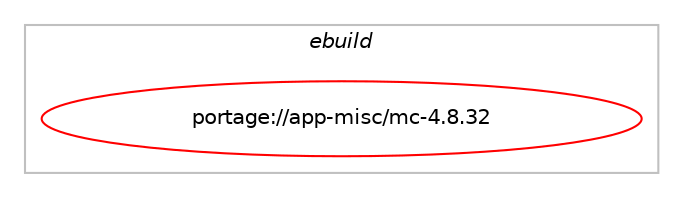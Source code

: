 digraph prolog {

# *************
# Graph options
# *************

newrank=true;
concentrate=true;
compound=true;
graph [rankdir=LR,fontname=Helvetica,fontsize=10,ranksep=1.5];#, ranksep=2.5, nodesep=0.2];
edge  [arrowhead=vee];
node  [fontname=Helvetica,fontsize=10];

# **********
# The ebuild
# **********

subgraph cluster_leftcol {
color=gray;
label=<<i>ebuild</i>>;
id [label="portage://app-misc/mc-4.8.32", color=red, width=4, href="../app-misc/mc-4.8.32.svg"];
}

# ****************
# The dependencies
# ****************

subgraph cluster_midcol {
color=gray;
label=<<i>dependencies</i>>;
subgraph cluster_compile {
fillcolor="#eeeeee";
style=filled;
label=<<i>compile</i>>;
# *** BEGIN UNKNOWN DEPENDENCY TYPE (TODO) ***
# id -> equal(use_conditional_group(negative,slang,portage://app-misc/mc-4.8.32,[package_dependency(portage://app-misc/mc-4.8.32,install,no,sys-libs,ncurses,none,[,,],any_same_slot,[use(optenable(unicode),positive)])]))
# *** END UNKNOWN DEPENDENCY TYPE (TODO) ***

# *** BEGIN UNKNOWN DEPENDENCY TYPE (TODO) ***
# id -> equal(use_conditional_group(positive,X,portage://app-misc/mc-4.8.32,[package_dependency(portage://app-misc/mc-4.8.32,install,no,x11-base,xorg-proto,none,[,,],[],[])]))
# *** END UNKNOWN DEPENDENCY TYPE (TODO) ***

# *** BEGIN UNKNOWN DEPENDENCY TYPE (TODO) ***
# id -> equal(use_conditional_group(positive,X,portage://app-misc/mc-4.8.32,[package_dependency(portage://app-misc/mc-4.8.32,install,no,x11-libs,libICE,none,[,,],[],[]),package_dependency(portage://app-misc/mc-4.8.32,install,no,x11-libs,libSM,none,[,,],[],[]),package_dependency(portage://app-misc/mc-4.8.32,install,no,x11-libs,libX11,none,[,,],[],[])]))
# *** END UNKNOWN DEPENDENCY TYPE (TODO) ***

# *** BEGIN UNKNOWN DEPENDENCY TYPE (TODO) ***
# id -> equal(use_conditional_group(positive,gpm,portage://app-misc/mc-4.8.32,[package_dependency(portage://app-misc/mc-4.8.32,install,no,sys-libs,gpm,none,[,,],[],[])]))
# *** END UNKNOWN DEPENDENCY TYPE (TODO) ***

# *** BEGIN UNKNOWN DEPENDENCY TYPE (TODO) ***
# id -> equal(use_conditional_group(positive,kernel_linux,portage://app-misc/mc-4.8.32,[package_dependency(portage://app-misc/mc-4.8.32,install,no,sys-fs,e2fsprogs,none,[,,],[],[use(enable(tools),positive)])]))
# *** END UNKNOWN DEPENDENCY TYPE (TODO) ***

# *** BEGIN UNKNOWN DEPENDENCY TYPE (TODO) ***
# id -> equal(use_conditional_group(positive,sftp,portage://app-misc/mc-4.8.32,[package_dependency(portage://app-misc/mc-4.8.32,install,no,net-libs,libssh2,none,[,,],[],[])]))
# *** END UNKNOWN DEPENDENCY TYPE (TODO) ***

# *** BEGIN UNKNOWN DEPENDENCY TYPE (TODO) ***
# id -> equal(use_conditional_group(positive,slang,portage://app-misc/mc-4.8.32,[package_dependency(portage://app-misc/mc-4.8.32,install,no,sys-libs,slang,greaterequal,[2,,,2],[],[])]))
# *** END UNKNOWN DEPENDENCY TYPE (TODO) ***

# *** BEGIN UNKNOWN DEPENDENCY TYPE (TODO) ***
# id -> equal(use_conditional_group(positive,spell,portage://app-misc/mc-4.8.32,[package_dependency(portage://app-misc/mc-4.8.32,install,no,app-text,aspell,none,[,,],[],[])]))
# *** END UNKNOWN DEPENDENCY TYPE (TODO) ***

# *** BEGIN UNKNOWN DEPENDENCY TYPE (TODO) ***
# id -> equal(package_dependency(portage://app-misc/mc-4.8.32,install,no,dev-libs,glib,greaterequal,[2.30.0,,,2.30.0],[slot(2)],[]))
# *** END UNKNOWN DEPENDENCY TYPE (TODO) ***

}
subgraph cluster_compileandrun {
fillcolor="#eeeeee";
style=filled;
label=<<i>compile and run</i>>;
}
subgraph cluster_run {
fillcolor="#eeeeee";
style=filled;
label=<<i>run</i>>;
# *** BEGIN UNKNOWN DEPENDENCY TYPE (TODO) ***
# id -> equal(use_conditional_group(negative,slang,portage://app-misc/mc-4.8.32,[package_dependency(portage://app-misc/mc-4.8.32,run,no,sys-libs,ncurses,none,[,,],any_same_slot,[use(optenable(unicode),positive)])]))
# *** END UNKNOWN DEPENDENCY TYPE (TODO) ***

# *** BEGIN UNKNOWN DEPENDENCY TYPE (TODO) ***
# id -> equal(use_conditional_group(positive,X,portage://app-misc/mc-4.8.32,[package_dependency(portage://app-misc/mc-4.8.32,run,no,x11-base,xorg-proto,none,[,,],[],[])]))
# *** END UNKNOWN DEPENDENCY TYPE (TODO) ***

# *** BEGIN UNKNOWN DEPENDENCY TYPE (TODO) ***
# id -> equal(use_conditional_group(positive,X,portage://app-misc/mc-4.8.32,[package_dependency(portage://app-misc/mc-4.8.32,run,no,x11-libs,libICE,none,[,,],[],[]),package_dependency(portage://app-misc/mc-4.8.32,run,no,x11-libs,libSM,none,[,,],[],[]),package_dependency(portage://app-misc/mc-4.8.32,run,no,x11-libs,libX11,none,[,,],[],[])]))
# *** END UNKNOWN DEPENDENCY TYPE (TODO) ***

# *** BEGIN UNKNOWN DEPENDENCY TYPE (TODO) ***
# id -> equal(use_conditional_group(positive,gpm,portage://app-misc/mc-4.8.32,[package_dependency(portage://app-misc/mc-4.8.32,run,no,sys-libs,gpm,none,[,,],[],[])]))
# *** END UNKNOWN DEPENDENCY TYPE (TODO) ***

# *** BEGIN UNKNOWN DEPENDENCY TYPE (TODO) ***
# id -> equal(use_conditional_group(positive,kernel_linux,portage://app-misc/mc-4.8.32,[package_dependency(portage://app-misc/mc-4.8.32,run,no,sys-fs,e2fsprogs,none,[,,],[],[use(enable(tools),positive)])]))
# *** END UNKNOWN DEPENDENCY TYPE (TODO) ***

# *** BEGIN UNKNOWN DEPENDENCY TYPE (TODO) ***
# id -> equal(use_conditional_group(positive,sftp,portage://app-misc/mc-4.8.32,[package_dependency(portage://app-misc/mc-4.8.32,run,no,net-libs,libssh2,none,[,,],[],[])]))
# *** END UNKNOWN DEPENDENCY TYPE (TODO) ***

# *** BEGIN UNKNOWN DEPENDENCY TYPE (TODO) ***
# id -> equal(use_conditional_group(positive,slang,portage://app-misc/mc-4.8.32,[package_dependency(portage://app-misc/mc-4.8.32,run,no,sys-libs,slang,greaterequal,[2,,,2],[],[])]))
# *** END UNKNOWN DEPENDENCY TYPE (TODO) ***

# *** BEGIN UNKNOWN DEPENDENCY TYPE (TODO) ***
# id -> equal(use_conditional_group(positive,spell,portage://app-misc/mc-4.8.32,[package_dependency(portage://app-misc/mc-4.8.32,run,no,app-dicts,aspell-en,none,[,,],[],[])]))
# *** END UNKNOWN DEPENDENCY TYPE (TODO) ***

# *** BEGIN UNKNOWN DEPENDENCY TYPE (TODO) ***
# id -> equal(use_conditional_group(positive,spell,portage://app-misc/mc-4.8.32,[package_dependency(portage://app-misc/mc-4.8.32,run,no,app-text,aspell,none,[,,],[],[])]))
# *** END UNKNOWN DEPENDENCY TYPE (TODO) ***

# *** BEGIN UNKNOWN DEPENDENCY TYPE (TODO) ***
# id -> equal(package_dependency(portage://app-misc/mc-4.8.32,run,no,dev-libs,glib,greaterequal,[2.30.0,,,2.30.0],[slot(2)],[]))
# *** END UNKNOWN DEPENDENCY TYPE (TODO) ***

}
}

# **************
# The candidates
# **************

subgraph cluster_choices {
rank=same;
color=gray;
label=<<i>candidates</i>>;

}

}
